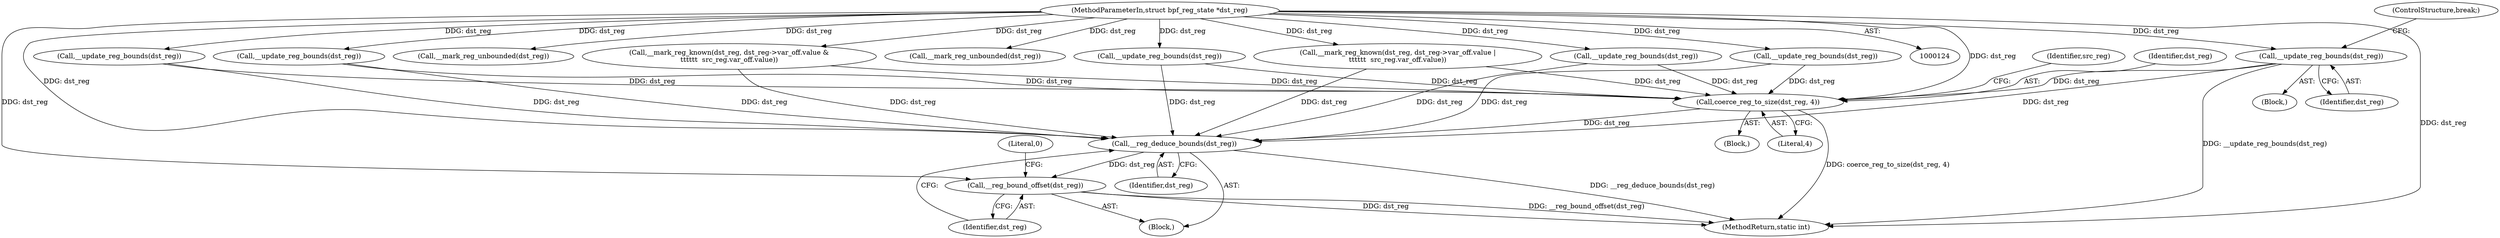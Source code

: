 digraph "0_linux_468f6eafa6c44cb2c5d8aad35e12f06c240a812a@pointer" {
"1000696" [label="(Call,__update_reg_bounds(dst_reg))"];
"1000127" [label="(MethodParameterIn,struct bpf_reg_state *dst_reg)"];
"1000770" [label="(Call,coerce_reg_to_size(dst_reg, 4))"];
"1000777" [label="(Call,__reg_deduce_bounds(dst_reg))"];
"1000779" [label="(Call,__reg_bound_offset(dst_reg))"];
"1000384" [label="(Call,__update_reg_bounds(dst_reg))"];
"1000697" [label="(Identifier,dst_reg)"];
"1000770" [label="(Call,coerce_reg_to_size(dst_reg, 4))"];
"1000778" [label="(Identifier,dst_reg)"];
"1000779" [label="(Call,__reg_bound_offset(dst_reg))"];
"1000777" [label="(Call,__reg_deduce_bounds(dst_reg))"];
"1000698" [label="(ControlStructure,break;)"];
"1000769" [label="(Block,)"];
"1000772" [label="(Literal,4)"];
"1000129" [label="(Block,)"];
"1000782" [label="(Literal,0)"];
"1000783" [label="(MethodReturn,static int)"];
"1000628" [label="(Call,__update_reg_bounds(dst_reg))"];
"1000382" [label="(Call,__mark_reg_unbounded(dst_reg))"];
"1000542" [label="(Call,__mark_reg_known(dst_reg, dst_reg->var_off.value |\n\t\t\t\t\t\t  src_reg.var_off.value))"];
"1000398" [label="(Call,__mark_reg_unbounded(dst_reg))"];
"1000780" [label="(Identifier,dst_reg)"];
"1000751" [label="(Call,__update_reg_bounds(dst_reg))"];
"1000127" [label="(MethodParameterIn,struct bpf_reg_state *dst_reg)"];
"1000453" [label="(Call,__mark_reg_known(dst_reg, dst_reg->var_off.value &\n\t\t\t\t\t\t  src_reg.var_off.value))"];
"1000696" [label="(Call,__update_reg_bounds(dst_reg))"];
"1000771" [label="(Identifier,dst_reg)"];
"1000194" [label="(Block,)"];
"1000775" [label="(Identifier,src_reg)"];
"1000533" [label="(Call,__update_reg_bounds(dst_reg))"];
"1000400" [label="(Call,__update_reg_bounds(dst_reg))"];
"1000696" -> "1000194"  [label="AST: "];
"1000696" -> "1000697"  [label="CFG: "];
"1000697" -> "1000696"  [label="AST: "];
"1000698" -> "1000696"  [label="CFG: "];
"1000696" -> "1000783"  [label="DDG: __update_reg_bounds(dst_reg)"];
"1000127" -> "1000696"  [label="DDG: dst_reg"];
"1000696" -> "1000770"  [label="DDG: dst_reg"];
"1000696" -> "1000777"  [label="DDG: dst_reg"];
"1000127" -> "1000124"  [label="AST: "];
"1000127" -> "1000783"  [label="DDG: dst_reg"];
"1000127" -> "1000382"  [label="DDG: dst_reg"];
"1000127" -> "1000384"  [label="DDG: dst_reg"];
"1000127" -> "1000398"  [label="DDG: dst_reg"];
"1000127" -> "1000400"  [label="DDG: dst_reg"];
"1000127" -> "1000453"  [label="DDG: dst_reg"];
"1000127" -> "1000533"  [label="DDG: dst_reg"];
"1000127" -> "1000542"  [label="DDG: dst_reg"];
"1000127" -> "1000628"  [label="DDG: dst_reg"];
"1000127" -> "1000751"  [label="DDG: dst_reg"];
"1000127" -> "1000770"  [label="DDG: dst_reg"];
"1000127" -> "1000777"  [label="DDG: dst_reg"];
"1000127" -> "1000779"  [label="DDG: dst_reg"];
"1000770" -> "1000769"  [label="AST: "];
"1000770" -> "1000772"  [label="CFG: "];
"1000771" -> "1000770"  [label="AST: "];
"1000772" -> "1000770"  [label="AST: "];
"1000775" -> "1000770"  [label="CFG: "];
"1000770" -> "1000783"  [label="DDG: coerce_reg_to_size(dst_reg, 4)"];
"1000628" -> "1000770"  [label="DDG: dst_reg"];
"1000400" -> "1000770"  [label="DDG: dst_reg"];
"1000542" -> "1000770"  [label="DDG: dst_reg"];
"1000453" -> "1000770"  [label="DDG: dst_reg"];
"1000384" -> "1000770"  [label="DDG: dst_reg"];
"1000533" -> "1000770"  [label="DDG: dst_reg"];
"1000751" -> "1000770"  [label="DDG: dst_reg"];
"1000770" -> "1000777"  [label="DDG: dst_reg"];
"1000777" -> "1000129"  [label="AST: "];
"1000777" -> "1000778"  [label="CFG: "];
"1000778" -> "1000777"  [label="AST: "];
"1000780" -> "1000777"  [label="CFG: "];
"1000777" -> "1000783"  [label="DDG: __reg_deduce_bounds(dst_reg)"];
"1000628" -> "1000777"  [label="DDG: dst_reg"];
"1000400" -> "1000777"  [label="DDG: dst_reg"];
"1000542" -> "1000777"  [label="DDG: dst_reg"];
"1000453" -> "1000777"  [label="DDG: dst_reg"];
"1000533" -> "1000777"  [label="DDG: dst_reg"];
"1000751" -> "1000777"  [label="DDG: dst_reg"];
"1000384" -> "1000777"  [label="DDG: dst_reg"];
"1000777" -> "1000779"  [label="DDG: dst_reg"];
"1000779" -> "1000129"  [label="AST: "];
"1000779" -> "1000780"  [label="CFG: "];
"1000780" -> "1000779"  [label="AST: "];
"1000782" -> "1000779"  [label="CFG: "];
"1000779" -> "1000783"  [label="DDG: dst_reg"];
"1000779" -> "1000783"  [label="DDG: __reg_bound_offset(dst_reg)"];
}
